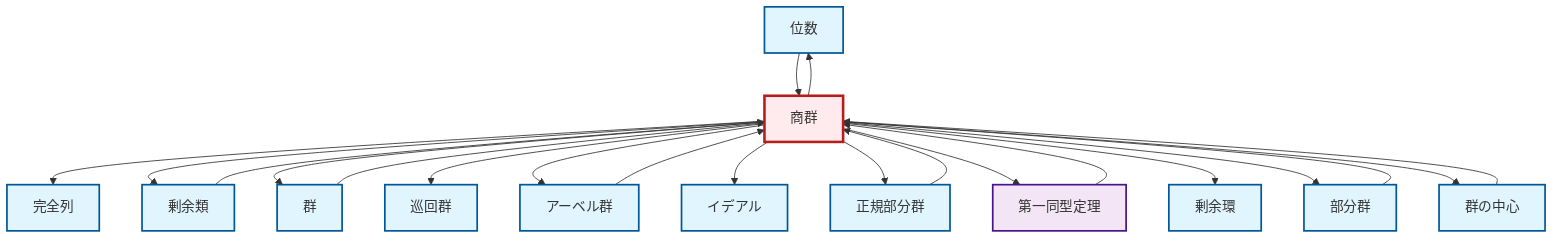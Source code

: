 graph TD
    classDef definition fill:#e1f5fe,stroke:#01579b,stroke-width:2px
    classDef theorem fill:#f3e5f5,stroke:#4a148c,stroke-width:2px
    classDef axiom fill:#fff3e0,stroke:#e65100,stroke-width:2px
    classDef example fill:#e8f5e9,stroke:#1b5e20,stroke-width:2px
    classDef current fill:#ffebee,stroke:#b71c1c,stroke-width:3px
    def-order["位数"]:::definition
    def-group["群"]:::definition
    def-cyclic-group["巡回群"]:::definition
    def-exact-sequence["完全列"]:::definition
    def-normal-subgroup["正規部分群"]:::definition
    def-abelian-group["アーベル群"]:::definition
    def-quotient-group["商群"]:::definition
    def-quotient-ring["剰余環"]:::definition
    def-subgroup["部分群"]:::definition
    def-coset["剰余類"]:::definition
    thm-first-isomorphism["第一同型定理"]:::theorem
    def-center-of-group["群の中心"]:::definition
    def-ideal["イデアル"]:::definition
    def-order --> def-quotient-group
    def-quotient-group --> def-exact-sequence
    def-quotient-group --> def-coset
    def-quotient-group --> def-group
    def-quotient-group --> def-order
    def-group --> def-quotient-group
    def-quotient-group --> def-cyclic-group
    def-quotient-group --> def-abelian-group
    def-quotient-group --> def-ideal
    def-coset --> def-quotient-group
    def-quotient-group --> def-normal-subgroup
    def-quotient-group --> thm-first-isomorphism
    def-abelian-group --> def-quotient-group
    def-center-of-group --> def-quotient-group
    thm-first-isomorphism --> def-quotient-group
    def-quotient-group --> def-quotient-ring
    def-quotient-group --> def-subgroup
    def-quotient-group --> def-center-of-group
    def-normal-subgroup --> def-quotient-group
    def-subgroup --> def-quotient-group
    class def-quotient-group current